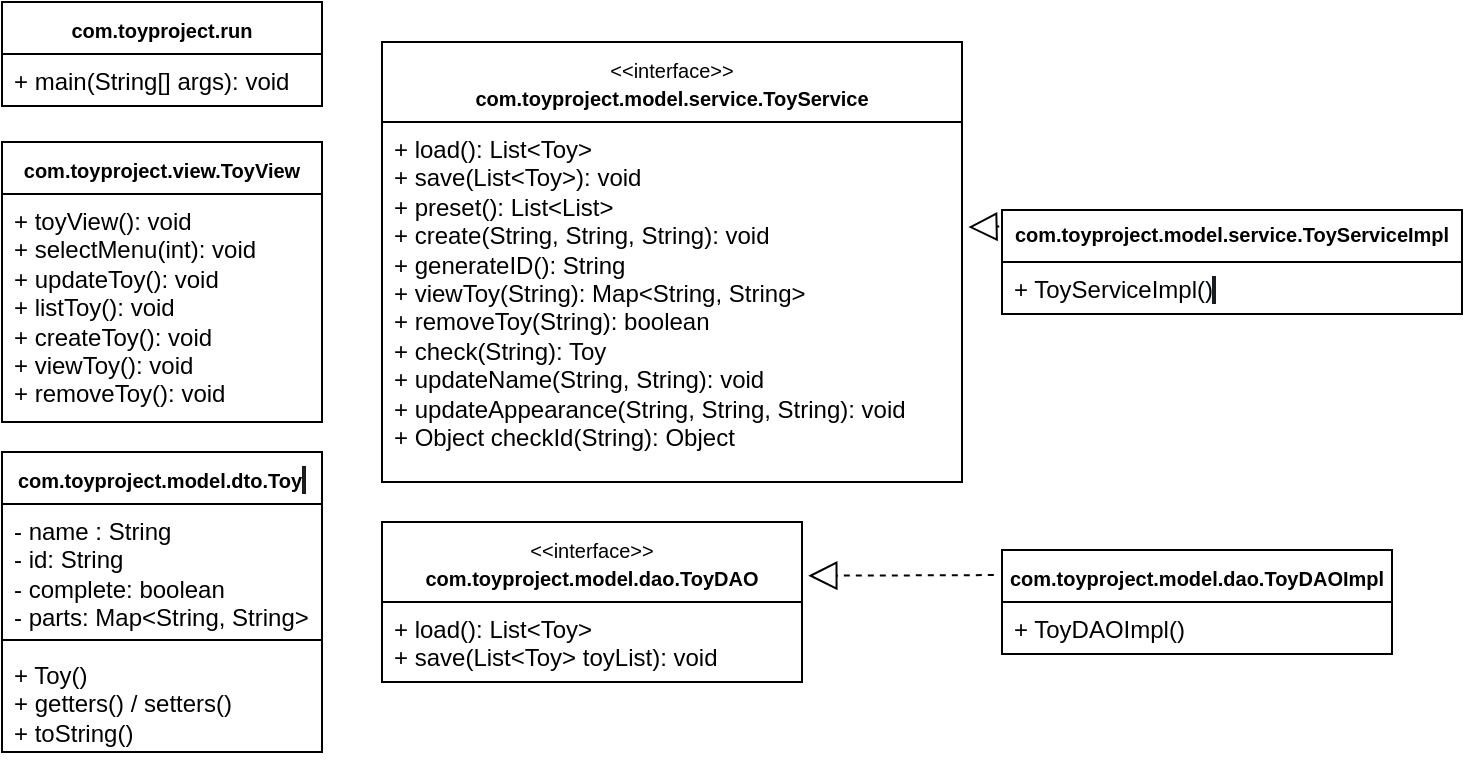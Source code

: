 <mxfile version="23.1.7" type="device">
  <diagram id="C5RBs43oDa-KdzZeNtuy" name="Page-1">
    <mxGraphModel dx="1687" dy="878" grid="1" gridSize="10" guides="1" tooltips="1" connect="1" arrows="1" fold="1" page="1" pageScale="1" pageWidth="827" pageHeight="1169" math="0" shadow="0">
      <root>
        <mxCell id="WIyWlLk6GJQsqaUBKTNV-0" />
        <mxCell id="WIyWlLk6GJQsqaUBKTNV-1" parent="WIyWlLk6GJQsqaUBKTNV-0" />
        <mxCell id="6us-ufTQNBUQRDEBngvf-9" value="&lt;font style=&quot;font-size: 10px;&quot;&gt;com.toyproject.model.dto.Toy&lt;/font&gt;&lt;span style=&quot;background-color:#191d1f;padding:0px 0px 0px 2px;&quot;&gt;&lt;/span&gt;" style="swimlane;fontStyle=1;align=center;verticalAlign=top;childLayout=stackLayout;horizontal=1;startSize=26;horizontalStack=0;resizeParent=1;resizeParentMax=0;resizeLast=0;collapsible=1;marginBottom=0;whiteSpace=wrap;html=1;" parent="WIyWlLk6GJQsqaUBKTNV-1" vertex="1">
          <mxGeometry x="50" y="665" width="160" height="150" as="geometry" />
        </mxCell>
        <mxCell id="6us-ufTQNBUQRDEBngvf-10" value="- name : String&lt;div&gt;- id: String&lt;/div&gt;&lt;div&gt;- complete: boolean&lt;/div&gt;&lt;div&gt;- parts: Map&amp;lt;String, String&amp;gt;&lt;br&gt;&lt;/div&gt;" style="text;strokeColor=none;fillColor=none;align=left;verticalAlign=top;spacingLeft=4;spacingRight=4;overflow=hidden;rotatable=0;points=[[0,0.5],[1,0.5]];portConstraint=eastwest;whiteSpace=wrap;html=1;" parent="6us-ufTQNBUQRDEBngvf-9" vertex="1">
          <mxGeometry y="26" width="160" height="64" as="geometry" />
        </mxCell>
        <mxCell id="6us-ufTQNBUQRDEBngvf-11" value="" style="line;strokeWidth=1;fillColor=none;align=left;verticalAlign=middle;spacingTop=-1;spacingLeft=3;spacingRight=3;rotatable=0;labelPosition=right;points=[];portConstraint=eastwest;strokeColor=inherit;" parent="6us-ufTQNBUQRDEBngvf-9" vertex="1">
          <mxGeometry y="90" width="160" height="8" as="geometry" />
        </mxCell>
        <mxCell id="6us-ufTQNBUQRDEBngvf-12" value="+ Toy()&lt;br&gt;+ getters() / setters()&lt;br&gt;+ toString()" style="text;strokeColor=none;fillColor=none;align=left;verticalAlign=top;spacingLeft=4;spacingRight=4;overflow=hidden;rotatable=0;points=[[0,0.5],[1,0.5]];portConstraint=eastwest;whiteSpace=wrap;html=1;" parent="6us-ufTQNBUQRDEBngvf-9" vertex="1">
          <mxGeometry y="98" width="160" height="52" as="geometry" />
        </mxCell>
        <mxCell id="6us-ufTQNBUQRDEBngvf-13" value="&lt;div style=&quot;&quot;&gt;&lt;font style=&quot;font-size: 10px; font-weight: normal;&quot;&gt;&amp;lt;&amp;lt;interface&amp;gt;&amp;gt;&lt;/font&gt;&lt;/div&gt;&lt;div style=&quot;&quot;&gt;&lt;font style=&quot;font-size: 10px;&quot;&gt;com.toyproject.model.service.ToyService&lt;/font&gt;&lt;/div&gt;" style="swimlane;fontStyle=1;align=center;verticalAlign=top;childLayout=stackLayout;horizontal=1;startSize=40;horizontalStack=0;resizeParent=1;resizeParentMax=0;resizeLast=0;collapsible=1;marginBottom=0;whiteSpace=wrap;html=1;fontSize=12;" parent="WIyWlLk6GJQsqaUBKTNV-1" vertex="1">
          <mxGeometry x="240" y="460" width="290" height="220" as="geometry">
            <mxRectangle x="210" y="60" width="240" height="80" as="alternateBounds" />
          </mxGeometry>
        </mxCell>
        <mxCell id="6us-ufTQNBUQRDEBngvf-16" value="&lt;div&gt;+ load(): List&amp;lt;Toy&amp;gt;&lt;/div&gt;&lt;div&gt;+ save(List&amp;lt;Toy&amp;gt;): void&lt;/div&gt;&lt;div&gt;&lt;/div&gt;+ preset(): List&amp;lt;List&amp;gt;&lt;br&gt;&lt;div&gt;&lt;span style=&quot;&quot;&gt;+ create(String, String, String): void&lt;/span&gt;&lt;/div&gt;&lt;div&gt;&lt;span style=&quot;background-color: initial;&quot;&gt;+ generateID(): String&lt;/span&gt;&lt;/div&gt;&lt;div&gt;&lt;span style=&quot;&quot;&gt;+ viewToy(String): Map&amp;lt;String, String&amp;gt;&lt;/span&gt;&lt;/div&gt;&lt;div&gt;&lt;span style=&quot;background-color: initial;&quot;&gt;+&lt;/span&gt;&lt;span style=&quot;background-color: initial;&quot;&gt;&amp;nbsp;removeToy(String): boolean&lt;/span&gt;&lt;/div&gt;&lt;div&gt;&lt;span style=&quot;&quot;&gt;+ check(String): Toy&lt;/span&gt;&lt;/div&gt;&lt;div&gt;&lt;span style=&quot;&quot;&gt;&lt;span style=&quot;&quot;&gt;&lt;span style=&quot;&quot;&gt;+&amp;nbsp;&lt;/span&gt;&lt;/span&gt;updateName(String, String): void&lt;/span&gt;&lt;/div&gt;&lt;div&gt;&lt;span style=&quot;&quot;&gt;+ updateAppearance(String, String, String): void&lt;/span&gt;&lt;/div&gt;&lt;div&gt;&lt;span style=&quot;&quot;&gt;+ Object checkId(String): Object&lt;/span&gt;&lt;/div&gt;" style="text;strokeColor=none;fillColor=none;align=left;verticalAlign=top;spacingLeft=4;spacingRight=4;overflow=hidden;rotatable=0;points=[[0,0.5],[1,0.5]];portConstraint=eastwest;whiteSpace=wrap;html=1;" parent="6us-ufTQNBUQRDEBngvf-13" vertex="1">
          <mxGeometry y="40" width="290" height="180" as="geometry" />
        </mxCell>
        <mxCell id="6us-ufTQNBUQRDEBngvf-21" value="com.toyproject.model.service.ToyServiceImpl" style="swimlane;fontStyle=1;align=center;verticalAlign=top;childLayout=stackLayout;horizontal=1;startSize=26;horizontalStack=0;resizeParent=1;resizeParentMax=0;resizeLast=0;collapsible=1;marginBottom=0;whiteSpace=wrap;html=1;fontSize=10;" parent="WIyWlLk6GJQsqaUBKTNV-1" vertex="1">
          <mxGeometry x="550" y="544" width="230" height="52" as="geometry" />
        </mxCell>
        <mxCell id="6us-ufTQNBUQRDEBngvf-24" value="+ ToyServiceImpl()&lt;span style=&quot;background-color:#191d1f;padding:0px 0px 0px 2px;&quot;&gt;&lt;/span&gt;" style="text;strokeColor=none;fillColor=none;align=left;verticalAlign=top;spacingLeft=4;spacingRight=4;overflow=hidden;rotatable=0;points=[[0,0.5],[1,0.5]];portConstraint=eastwest;whiteSpace=wrap;html=1;" parent="6us-ufTQNBUQRDEBngvf-21" vertex="1">
          <mxGeometry y="26" width="230" height="26" as="geometry" />
        </mxCell>
        <mxCell id="6us-ufTQNBUQRDEBngvf-25" value="" style="endArrow=block;dashed=1;endFill=0;endSize=12;html=1;rounded=0;exitX=-0.006;exitY=0.159;exitDx=0;exitDy=0;exitPerimeter=0;entryX=1.011;entryY=0.292;entryDx=0;entryDy=0;entryPerimeter=0;" parent="WIyWlLk6GJQsqaUBKTNV-1" source="6us-ufTQNBUQRDEBngvf-21" target="6us-ufTQNBUQRDEBngvf-16" edge="1">
          <mxGeometry width="160" relative="1" as="geometry">
            <mxPoint x="514" y="600" as="sourcePoint" />
            <mxPoint x="604" y="640" as="targetPoint" />
          </mxGeometry>
        </mxCell>
        <mxCell id="E_DPib6Z1ZFssLRws0oH-7" value="&lt;font style=&quot;font-size: 10px;&quot;&gt;&lt;span style=&quot;font-weight: normal;&quot;&gt;&amp;lt;&amp;lt;interface&amp;gt;&amp;gt;&lt;br&gt;&lt;/span&gt;com.toyproject.model.dao.ToyDAO&lt;/font&gt;" style="swimlane;fontStyle=1;align=center;verticalAlign=top;childLayout=stackLayout;horizontal=1;startSize=40;horizontalStack=0;resizeParent=1;resizeParentMax=0;resizeLast=0;collapsible=1;marginBottom=0;whiteSpace=wrap;html=1;" vertex="1" parent="WIyWlLk6GJQsqaUBKTNV-1">
          <mxGeometry x="240" y="700" width="210" height="80" as="geometry" />
        </mxCell>
        <mxCell id="E_DPib6Z1ZFssLRws0oH-10" value="&lt;div&gt;+ load(): List&amp;lt;Toy&amp;gt;&lt;/div&gt;&lt;div&gt;&lt;span style=&quot;background-color: initial; white-space: pre;&quot;&gt;+ &lt;/span&gt;&lt;span style=&quot;background-color: initial;&quot;&gt;save(List&amp;lt;Toy&amp;gt; toyList): void&lt;/span&gt;&lt;/div&gt;" style="text;strokeColor=none;fillColor=none;align=left;verticalAlign=top;spacingLeft=4;spacingRight=4;overflow=hidden;rotatable=0;points=[[0,0.5],[1,0.5]];portConstraint=eastwest;whiteSpace=wrap;html=1;" vertex="1" parent="E_DPib6Z1ZFssLRws0oH-7">
          <mxGeometry y="40" width="210" height="40" as="geometry" />
        </mxCell>
        <mxCell id="E_DPib6Z1ZFssLRws0oH-11" value="&lt;font style=&quot;font-size: 10px;&quot;&gt;com.toyproject.model.dao.ToyDAOImpl&lt;/font&gt;" style="swimlane;fontStyle=1;align=center;verticalAlign=top;childLayout=stackLayout;horizontal=1;startSize=26;horizontalStack=0;resizeParent=1;resizeParentMax=0;resizeLast=0;collapsible=1;marginBottom=0;whiteSpace=wrap;html=1;" vertex="1" parent="WIyWlLk6GJQsqaUBKTNV-1">
          <mxGeometry x="550" y="714" width="195" height="52" as="geometry" />
        </mxCell>
        <mxCell id="E_DPib6Z1ZFssLRws0oH-14" value="+ ToyDAOImpl()" style="text;strokeColor=none;fillColor=none;align=left;verticalAlign=top;spacingLeft=4;spacingRight=4;overflow=hidden;rotatable=0;points=[[0,0.5],[1,0.5]];portConstraint=eastwest;whiteSpace=wrap;html=1;" vertex="1" parent="E_DPib6Z1ZFssLRws0oH-11">
          <mxGeometry y="26" width="195" height="26" as="geometry" />
        </mxCell>
        <mxCell id="E_DPib6Z1ZFssLRws0oH-16" value="" style="endArrow=block;dashed=1;endFill=0;endSize=12;html=1;rounded=0;exitX=-0.021;exitY=0.241;exitDx=0;exitDy=0;exitPerimeter=0;entryX=1.015;entryY=0.336;entryDx=0;entryDy=0;entryPerimeter=0;" edge="1" parent="WIyWlLk6GJQsqaUBKTNV-1" source="E_DPib6Z1ZFssLRws0oH-11" target="E_DPib6Z1ZFssLRws0oH-7">
          <mxGeometry width="160" relative="1" as="geometry">
            <mxPoint x="344" y="690" as="sourcePoint" />
            <mxPoint x="504" y="690" as="targetPoint" />
          </mxGeometry>
        </mxCell>
        <mxCell id="E_DPib6Z1ZFssLRws0oH-19" value="&lt;font style=&quot;font-size: 10px;&quot;&gt;com.toyproject.run&lt;/font&gt;" style="swimlane;fontStyle=1;align=center;verticalAlign=top;childLayout=stackLayout;horizontal=1;startSize=26;horizontalStack=0;resizeParent=1;resizeParentMax=0;resizeLast=0;collapsible=1;marginBottom=0;whiteSpace=wrap;html=1;" vertex="1" parent="WIyWlLk6GJQsqaUBKTNV-1">
          <mxGeometry x="50" y="440" width="160" height="52" as="geometry" />
        </mxCell>
        <mxCell id="E_DPib6Z1ZFssLRws0oH-22" value="+&amp;nbsp;main(String[] args): void" style="text;strokeColor=none;fillColor=none;align=left;verticalAlign=top;spacingLeft=4;spacingRight=4;overflow=hidden;rotatable=0;points=[[0,0.5],[1,0.5]];portConstraint=eastwest;whiteSpace=wrap;html=1;" vertex="1" parent="E_DPib6Z1ZFssLRws0oH-19">
          <mxGeometry y="26" width="160" height="26" as="geometry" />
        </mxCell>
        <mxCell id="E_DPib6Z1ZFssLRws0oH-23" value="&lt;font style=&quot;font-size: 10px;&quot;&gt;com.toyproject.view.ToyView&lt;/font&gt;" style="swimlane;fontStyle=1;align=center;verticalAlign=top;childLayout=stackLayout;horizontal=1;startSize=26;horizontalStack=0;resizeParent=1;resizeParentMax=0;resizeLast=0;collapsible=1;marginBottom=0;whiteSpace=wrap;html=1;" vertex="1" parent="WIyWlLk6GJQsqaUBKTNV-1">
          <mxGeometry x="50" y="510" width="160" height="140" as="geometry" />
        </mxCell>
        <mxCell id="E_DPib6Z1ZFssLRws0oH-26" value="+ toyView(): void&lt;div&gt;+ selectMenu(int): void&lt;/div&gt;&lt;div&gt;+ updateToy(): void&lt;/div&gt;&lt;div&gt;+ listToy(): void&lt;/div&gt;&lt;div&gt;+ createToy(): void&lt;/div&gt;&lt;div&gt;+ viewToy(): void&lt;/div&gt;&lt;div&gt;+ removeToy(): void&lt;/div&gt;" style="text;strokeColor=none;fillColor=none;align=left;verticalAlign=top;spacingLeft=4;spacingRight=4;overflow=hidden;rotatable=0;points=[[0,0.5],[1,0.5]];portConstraint=eastwest;whiteSpace=wrap;html=1;" vertex="1" parent="E_DPib6Z1ZFssLRws0oH-23">
          <mxGeometry y="26" width="160" height="114" as="geometry" />
        </mxCell>
      </root>
    </mxGraphModel>
  </diagram>
</mxfile>
